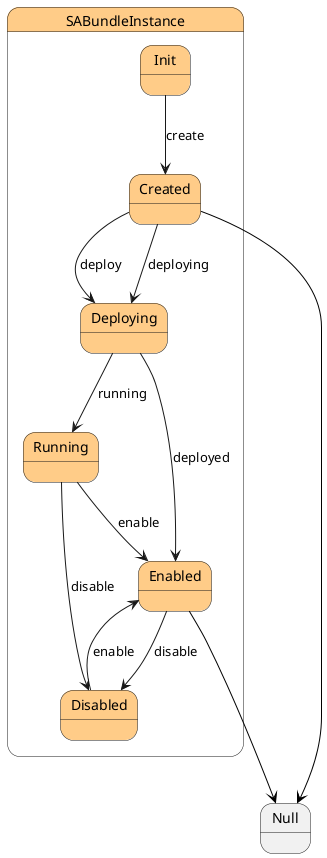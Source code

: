 @startuml



state SABundleInstance #ffcc88 {

    state Init #ffcc88 {
    }

    state Created #ffcc88 {
    }

    state Deploying #ffcc88 {
    }

    state Running #ffcc88 {
    }

    state Enabled #ffcc88 {
    }

    state Disabled #ffcc88 {
    }

}


Init --> Created : create

Created --> Deploying : deploy

Created --> Deploying : deploying

Deploying --> Enabled : deployed

Deploying --> Running : running

Running --> Enabled : enable

Running --> Disabled : disable

Enabled --> Disabled : disable

Disabled --> Enabled : enable



 
 Created -[#black]--> Null
 
 
 Enabled -[#black]--> Null
 

@enduml
